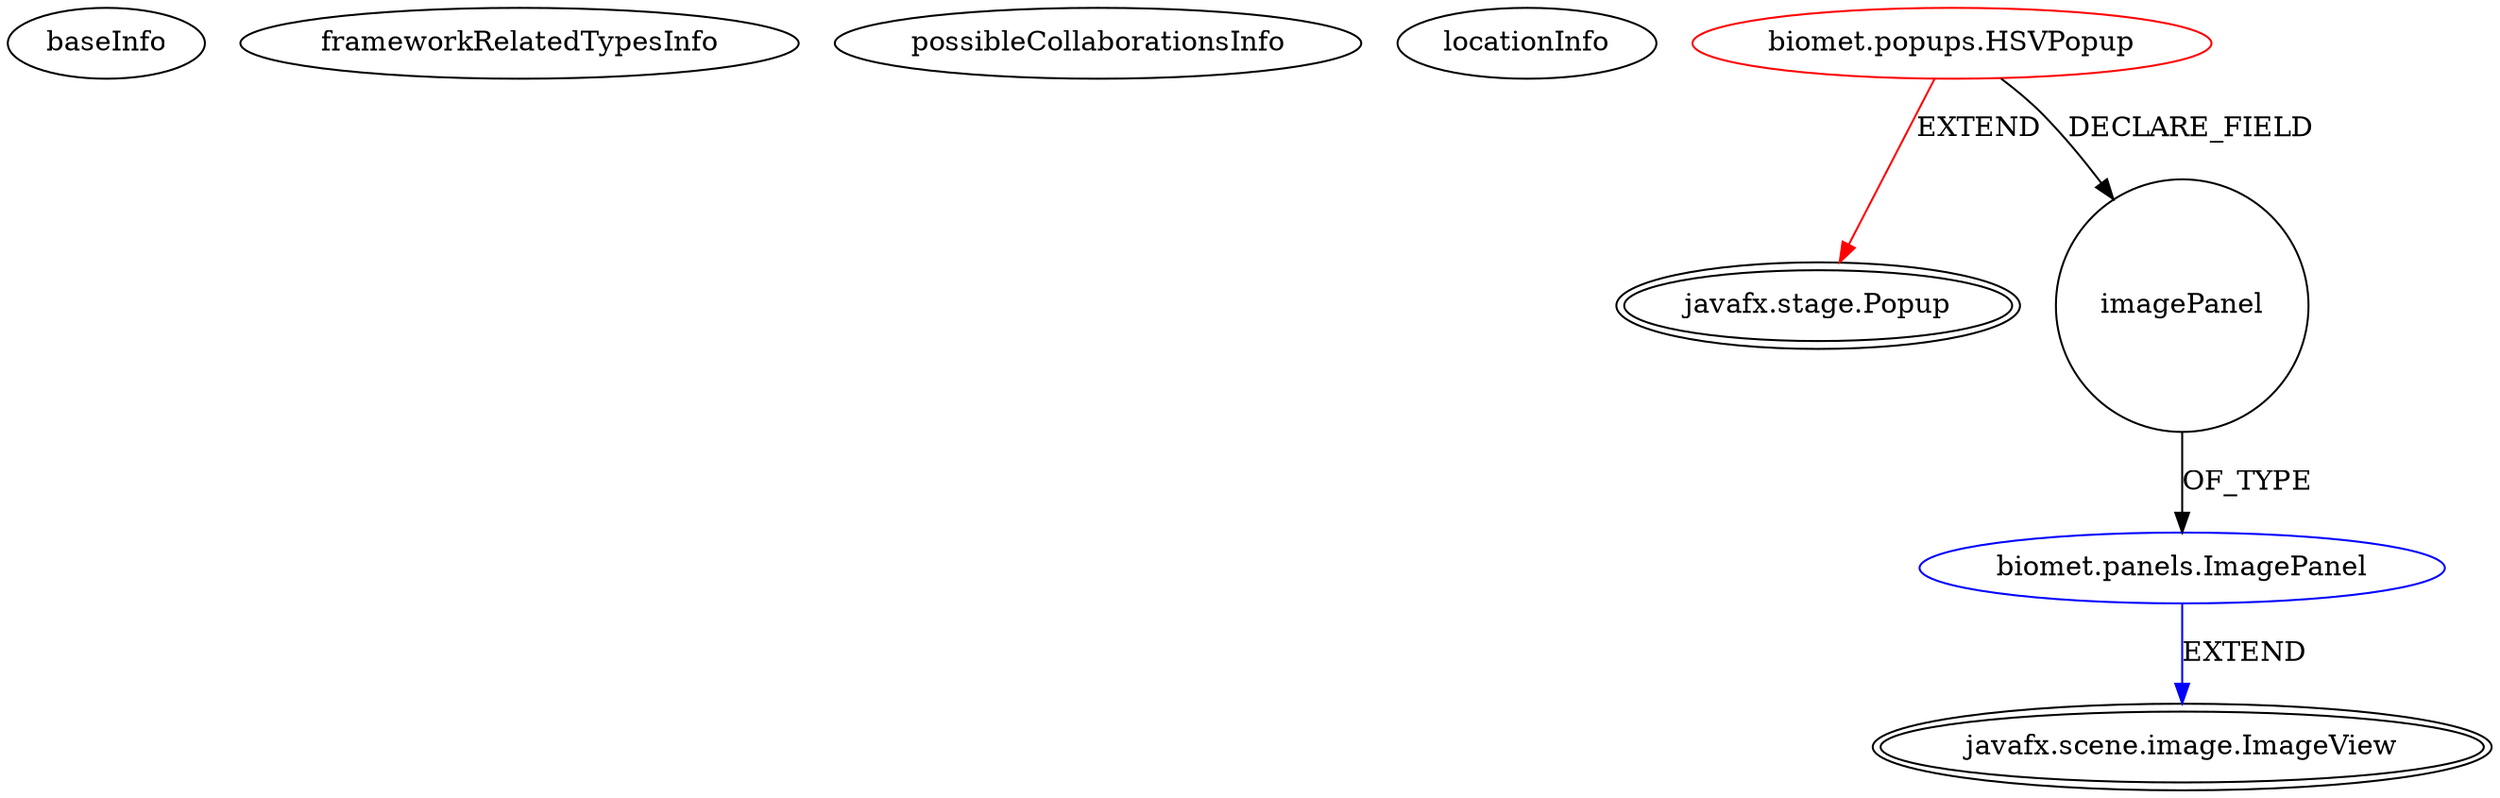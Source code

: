 digraph {
baseInfo[graphId=3970,category="extension_graph",isAnonymous=false,possibleRelation=true]
frameworkRelatedTypesInfo[0="javafx.stage.Popup"]
possibleCollaborationsInfo[0="3970~FIELD_DECLARATION-~javafx.stage.Popup ~javafx.scene.image.ImageView ~false~false"]
locationInfo[projectName="projects4PB-biomet",filePath="/projects4PB-biomet/biomet-master/src/biomet/popups/HSVPopup.java",contextSignature="HSVPopup",graphId="3970"]
0[label="biomet.popups.HSVPopup",vertexType="ROOT_CLIENT_CLASS_DECLARATION",isFrameworkType=false,color=red]
1[label="javafx.stage.Popup",vertexType="FRAMEWORK_CLASS_TYPE",isFrameworkType=true,peripheries=2]
2[label="imagePanel",vertexType="FIELD_DECLARATION",isFrameworkType=false,shape=circle]
3[label="biomet.panels.ImagePanel",vertexType="REFERENCE_CLIENT_CLASS_DECLARATION",isFrameworkType=false,color=blue]
4[label="javafx.scene.image.ImageView",vertexType="FRAMEWORK_CLASS_TYPE",isFrameworkType=true,peripheries=2]
0->1[label="EXTEND",color=red]
0->2[label="DECLARE_FIELD"]
3->4[label="EXTEND",color=blue]
2->3[label="OF_TYPE"]
}

